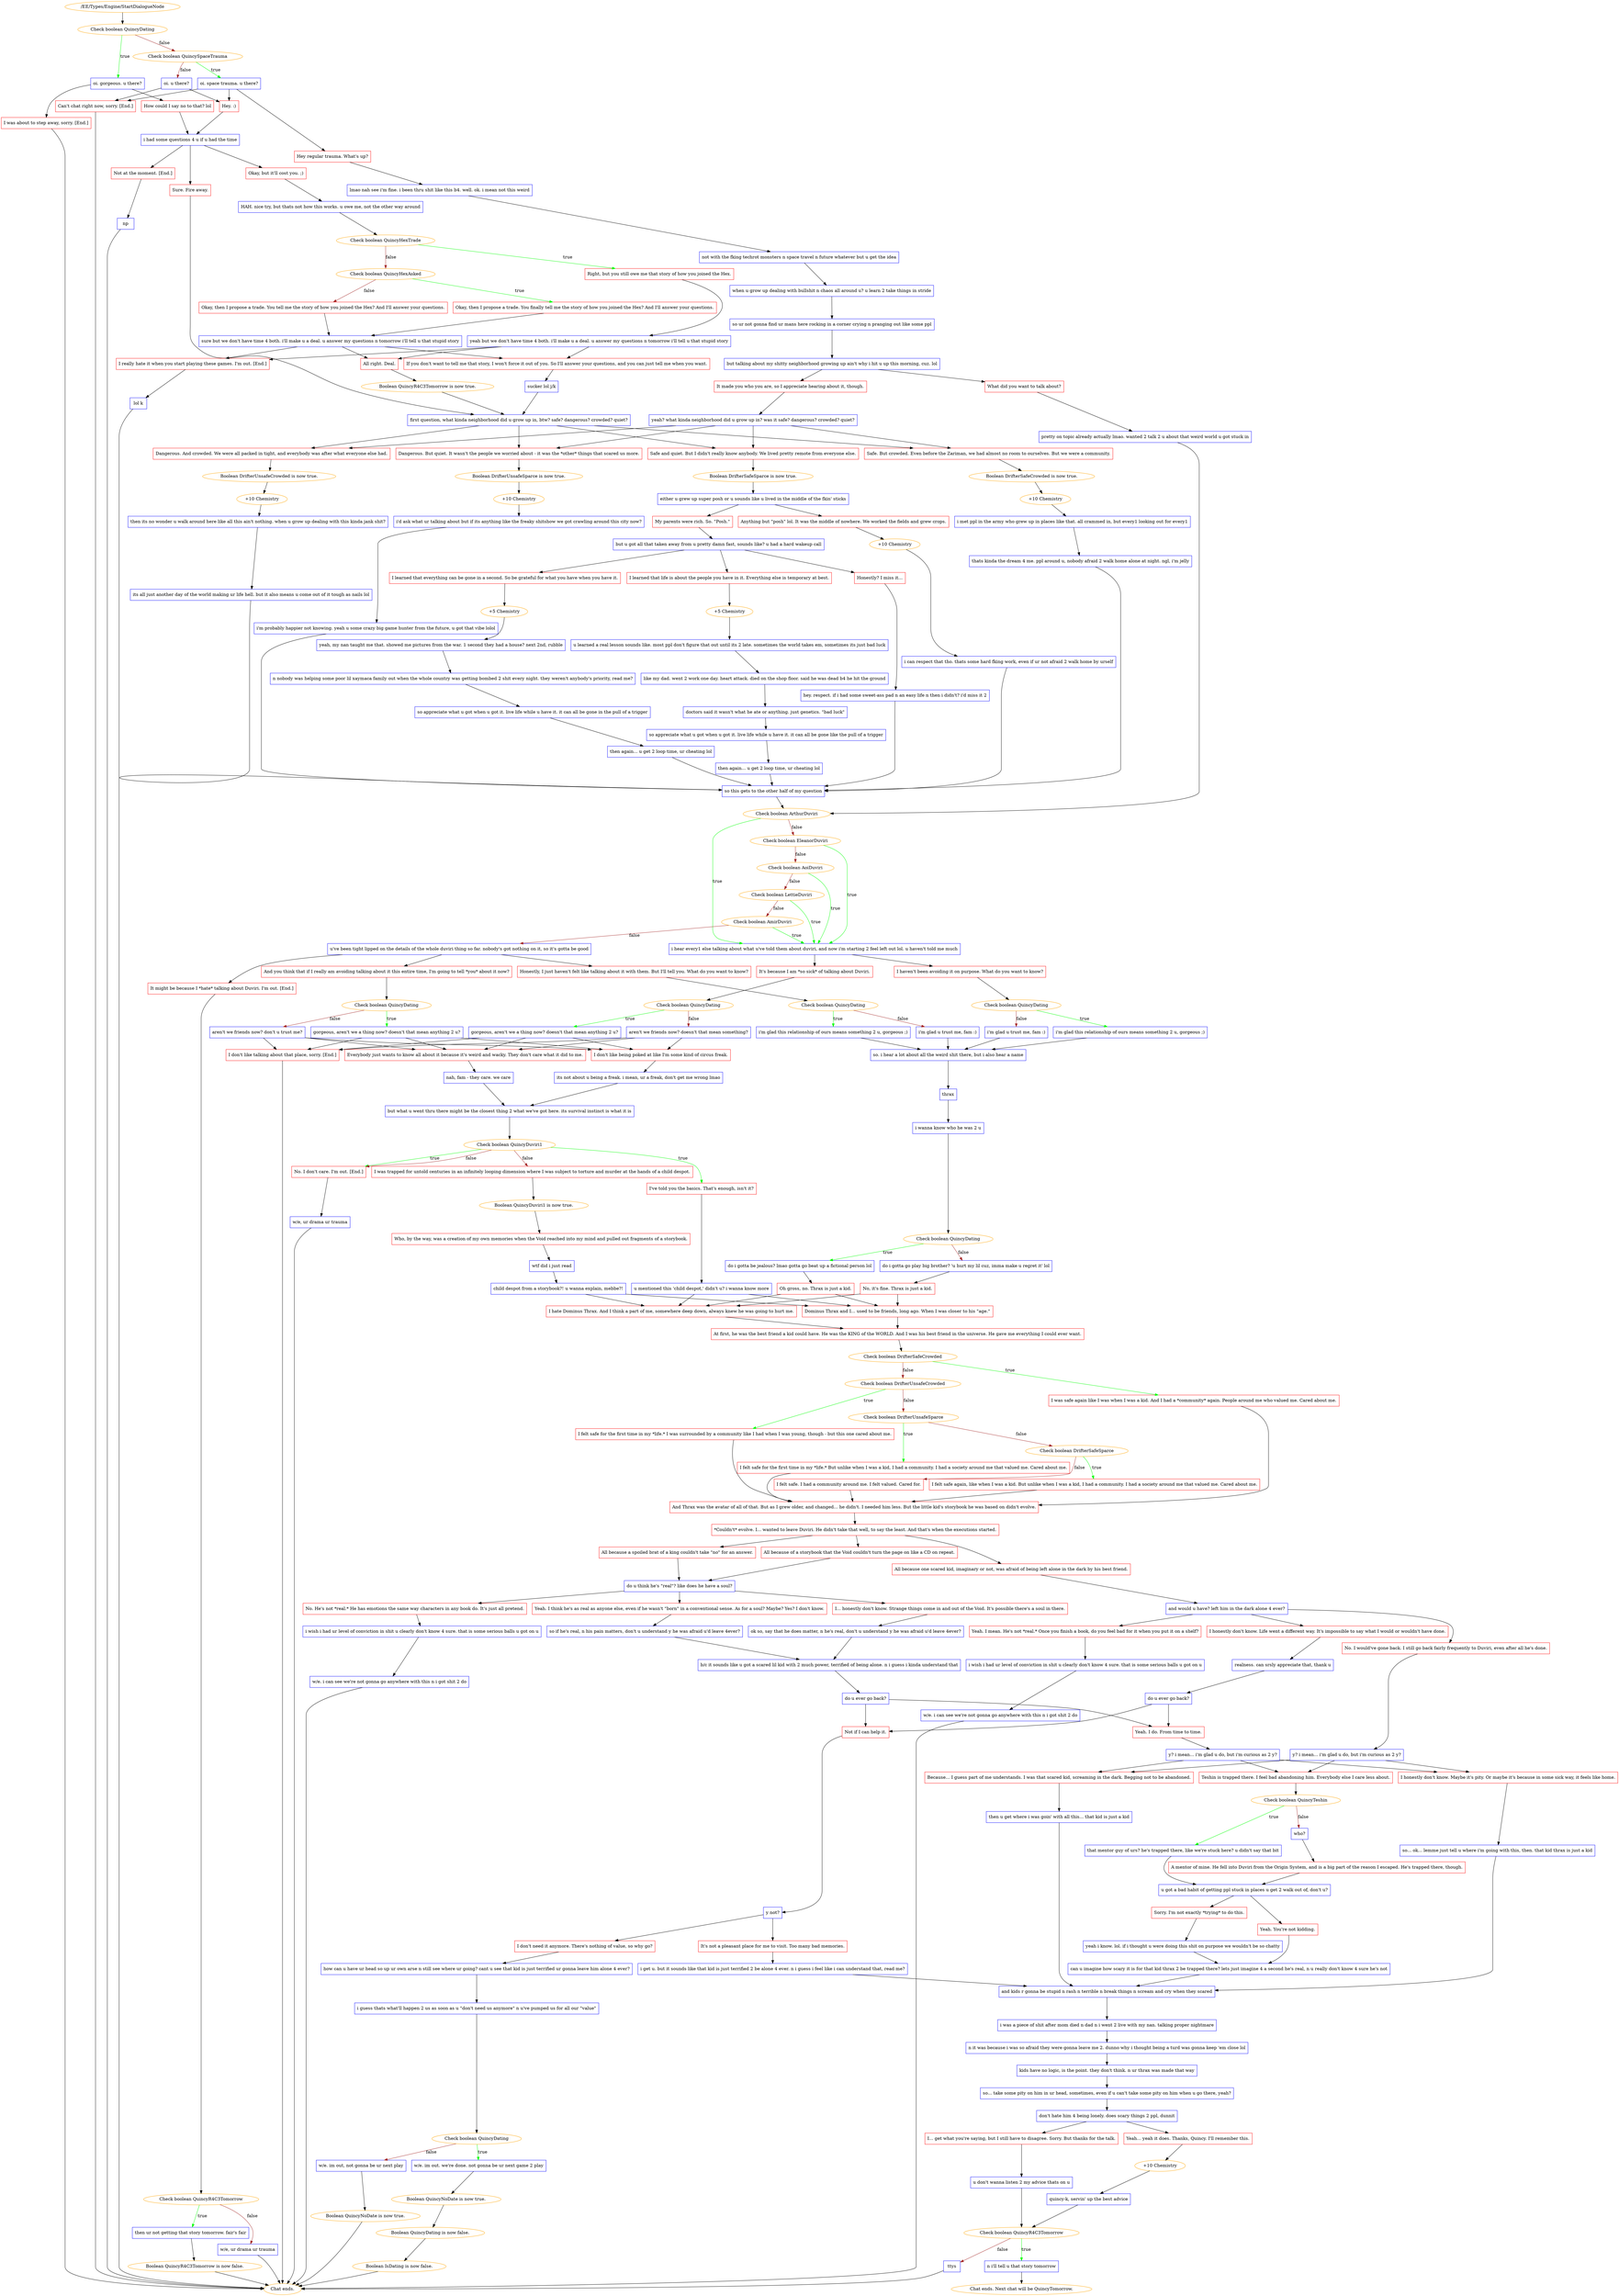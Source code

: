 digraph {
	2091 [label="/EE/Types/Engine/StartDialogueNode",color=orange];
		2091 -> 2092;
	2092 [label="Check boolean QuincyDating",color=orange];
		2092 -> 2095 [label=true,color=green];
		2092 -> 2093 [label=false,color=brown];
	2095 [label="oi. gorgeous. u there?",shape=box,color=blue];
		2095 -> 2094;
		2095 -> 2098;
	2093 [label="Check boolean QuincySpaceTrauma",color=orange];
		2093 -> 2096 [label=true,color=green];
		2093 -> 2097 [label=false,color=brown];
	2094 [label="How could I say no to that? lol",shape=box,color=red];
		2094 -> 2102;
	2098 [label="I was about to step away, sorry. [End.]",shape=box,color=red];
		2098 -> "Chat ends.";
	2096 [label="oi. space trauma. u there?",shape=box,color=blue];
		2096 -> 2099;
		2096 -> 2100;
		2096 -> 2101;
	2097 [label="oi. u there?",shape=box,color=blue];
		2097 -> 2100;
		2097 -> 2101;
	2102 [label="i had some questions 4 u if u had the time",shape=box,color=blue];
		2102 -> 2106;
		2102 -> 2107;
		2102 -> 2108;
	"Chat ends." [color=orange];
	2099 [label="Hey regular trauma. What's up?",shape=box,color=red];
		2099 -> 2103;
	2100 [label="Hey. :)",shape=box,color=red];
		2100 -> 2102;
	2101 [label="Can't chat right now, sorry. [End.]",shape=box,color=red];
		2101 -> "Chat ends.";
	2106 [label="Sure. Fire away.",shape=box,color=red];
		2106 -> 3560;
	2107 [label="Okay, but it'll cost you. ;)",shape=box,color=red];
		2107 -> 2111;
	2108 [label="Not at the moment. [End.]",shape=box,color=red];
		2108 -> 2109;
	2103 [label="lmao nah see i'm fine. i been thru shit like this b4. well. ok. i mean not this weird",shape=box,color=blue];
		2103 -> 2129;
	"Chat ends." [color=orange];
	3560 [label="first question, what kinda neighborhood did u grow up in, btw? safe? dangerous? crowded? quiet?",shape=box,color=blue];
		3560 -> 2136;
		3560 -> 2134;
		3560 -> 2135;
		3560 -> 2137;
	2111 [label="HAH. nice try, but thats not how this works. u owe me, not the other way around",shape=box,color=blue];
		2111 -> 2112;
	2109 [label="np",shape=box,color=blue];
		2109 -> "Chat ends.";
	2129 [label="not with the fking techrot monsters n space travel n future whatever but u get the idea",shape=box,color=blue];
		2129 -> 2128;
	2136 [label="Safe. But crowded. Even before the Zariman, we had almost no room to ourselves. But we were a community.",shape=box,color=red];
		2136 -> 2138;
	2134 [label="Dangerous. And crowded. We were all packed in tight, and everybody was after what everyone else had.",shape=box,color=red];
		2134 -> 2139;
	2135 [label="Dangerous. But quiet. It wasn't the people we worried about - it was the *other* things that scared us more.",shape=box,color=red];
		2135 -> 2140;
	2137 [label="Safe and quiet. But I didn't really know anybody. We lived pretty remote from everyone else.",shape=box,color=red];
		2137 -> 2141;
	2112 [label="Check boolean QuincyHexTrade",color=orange];
		2112 -> 2116 [label=true,color=green];
		2112 -> 2113 [label=false,color=brown];
	"Chat ends." [color=orange];
	2128 [label="when u grow up dealing with bullshit n chaos all around u? u learn 2 take things in stride",shape=box,color=blue];
		2128 -> 2127;
	2138 [label="Boolean DrifterSafeCrowded is now true.",color=orange];
		2138 -> 2142;
	2139 [label="Boolean DrifterUnsafeCrowded is now true.",color=orange];
		2139 -> 2143;
	2140 [label="Boolean DrifterUnsafeSparce is now true.",color=orange];
		2140 -> 2144;
	2141 [label="Boolean DrifterSafeSparce is now true.",color=orange];
		2141 -> 2146;
	2116 [label="Right, but you still owe me that story of how you joined the Hex.",shape=box,color=red];
		2116 -> 2117;
	2113 [label="Check boolean QuincyHexAsked",color=orange];
		2113 -> 2115 [label=true,color=green];
		2113 -> 2114 [label=false,color=brown];
	2127 [label="so ur not gonna find ur mans here rocking in a corner crying n pranging out like some ppl",shape=box,color=blue];
		2127 -> 2126;
	2142 [label="+10 Chemistry",color=orange];
		2142 -> 2154;
	2143 [label="+10 Chemistry",color=orange];
		2143 -> 2156;
	2144 [label="+10 Chemistry",color=orange];
		2144 -> 2158;
	2146 [label="either u grew up super posh or u sounds like u lived in the middle of the fkin' sticks",shape=box,color=blue];
		2146 -> 2147;
		2146 -> 2148;
	2117 [label="yeah but we don't have time 4 both. i'll make u a deal. u answer my questions n tomorrow i'll tell u that stupid story",shape=box,color=blue];
		2117 -> 2119;
		2117 -> 2121;
		2117 -> 2120;
	2115 [label="Okay, then I propose a trade. You finally tell me the story of how you joined the Hex? And I'll answer your questions.",shape=box,color=red];
		2115 -> 2118;
	2114 [label="Okay, then I propose a trade. You tell me the story of how you joined the Hex? And I'll answer your questions.",shape=box,color=red];
		2114 -> 2118;
	2126 [label="but talking about my shitty neighborhood growing up ain't why i hit u up this morning, cuz. lol",shape=box,color=blue];
		2126 -> 2130;
		2126 -> 2131;
	2154 [label="i met ppl in the army who grew up in places like that. all crammed in, but every1 looking out for every1",shape=box,color=blue];
		2154 -> 2155;
	2156 [label="then its no wonder u walk around here like all this ain't nothing. when u grow up dealing with this kinda jank shit?",shape=box,color=blue];
		2156 -> 2157;
	2158 [label="i'd ask what ur talking about but if its anything like the freaky shitshow we got crawling around this city now?",shape=box,color=blue];
		2158 -> 2159;
	2147 [label="Anything but \"posh\" lol. It was the middle of nowhere. We worked the fields and grew crops.",shape=box,color=red];
		2147 -> 2145;
	2148 [label="My parents were rich. So. \"Posh.\"",shape=box,color=red];
		2148 -> 2149;
	2119 [label="All right. Deal.",shape=box,color=red];
		2119 -> 2122;
	2121 [label="If you don't want to tell me that story, I won't force it out of you. So I'll answer your questions, and you can just tell me when you want.",shape=box,color=red];
		2121 -> 2123;
	2120 [label="I really hate it when you start playing these games. I'm out. [End.]",shape=box,color=red];
		2120 -> 2124;
	2118 [label="sure but we don't have time 4 both. i'll make u a deal. u answer my questions n tomorrow i'll tell u that stupid story",shape=box,color=blue];
		2118 -> 2119;
		2118 -> 2121;
		2118 -> 2120;
	2130 [label="What did you want to talk about?",shape=box,color=red];
		2130 -> 2133;
	2131 [label="It made you who you are, so I appreciate hearing about it, though.",shape=box,color=red];
		2131 -> 2132;
	2155 [label="thats kinda the dream 4 me. ppl around u, nobody afraid 2 walk home alone at night. ngl, i'm jelly",shape=box,color=blue];
		2155 -> 2172;
	2157 [label="its all just another day of the world making ur life hell. but it also means u come out of it tough as nails lol",shape=box,color=blue];
		2157 -> 2172;
	2159 [label="i'm probably happier not knowing. yeah u some crazy big game hunter from the future, u got that vibe lolol",shape=box,color=blue];
		2159 -> 2172;
	2145 [label="+10 Chemistry",color=orange];
		2145 -> 2150;
	2149 [label="but u got all that taken away from u pretty damn fast, sounds like? u had a hard wakeup call",shape=box,color=blue];
		2149 -> 2152;
		2149 -> 2151;
		2149 -> 2153;
	2122 [label="Boolean QuincyR4C3Tomorrow is now true.",color=orange];
		2122 -> 3560;
	2123 [label="sucker lol j/k",shape=box,color=blue];
		2123 -> 3560;
	2124 [label="lol k",shape=box,color=blue];
		2124 -> "Chat ends.";
	2133 [label="pretty on topic already actually lmao. wanted 2 talk 2 u about that weird world u got stuck in",shape=box,color=blue];
		2133 -> 2174;
	2132 [label="yeah? what kinda neighborhood did u grow up in? was it safe? dangerous? crowded? quiet?",shape=box,color=blue];
		2132 -> 2136;
		2132 -> 2134;
		2132 -> 2135;
		2132 -> 2137;
	2172 [label="so this gets to the other half of my question",shape=box,color=blue];
		2172 -> 2174;
	2150 [label="i can respect that tho. thats some hard fking work, even if ur not afraid 2 walk home by urself",shape=box,color=blue];
		2150 -> 2172;
	2152 [label="Honestly? I miss it...",shape=box,color=red];
		2152 -> 2160;
	2151 [label="I learned that everything can be gone in a second. So be grateful for what you have when you have it.",shape=box,color=red];
		2151 -> 2161;
	2153 [label="I learned that life is about the people you have in it. Everything else is temporary at best.",shape=box,color=red];
		2153 -> 2163;
	"Chat ends." [color=orange];
	2174 [label="Check boolean ArthurDuviri",color=orange];
		2174 -> 2178 [label=true,color=green];
		2174 -> 2173 [label=false,color=brown];
	2160 [label="hey. respect. if i had some sweet-ass pad n an easy life n then i didn't? i'd miss it 2",shape=box,color=blue];
		2160 -> 2172;
	2161 [label="+5 Chemistry",color=orange];
		2161 -> 2162;
	2163 [label="+5 Chemistry",color=orange];
		2163 -> 2164;
	2178 [label="i hear every1 else talking about what u've told them about duviri, and now i'm starting 2 feel left out lol. u haven't told me much",shape=box,color=blue];
		2178 -> 2180;
		2178 -> 2181;
	2173 [label="Check boolean EleanorDuviri",color=orange];
		2173 -> 2178 [label=true,color=green];
		2173 -> 2176 [label=false,color=brown];
	2162 [label="yeah, my nan taught me that. showed me pictures from the war. 1 second they had a house? next 2nd, rubble",shape=box,color=blue];
		2162 -> 2165;
	2164 [label="u learned a real lesson sounds like. most ppl don't figure that out until its 2 late. sometimes the world takes em, sometimes its just bad luck",shape=box,color=blue];
		2164 -> 2166;
	2180 [label="I haven't been avoiding it on purpose. What do you want to know?",shape=box,color=red];
		2180 -> 2185;
	2181 [label="It's because I am *so sick* of talking about Duviri.",shape=box,color=red];
		2181 -> 2186;
	2176 [label="Check boolean AoiDuviri",color=orange];
		2176 -> 2178 [label=true,color=green];
		2176 -> 2175 [label=false,color=brown];
	2165 [label="n nobody was helping some poor lil xaymaca family out when the whole country was getting bombed 2 shit every night. they weren't anybody's priority, read me?",shape=box,color=blue];
		2165 -> 2168;
	2166 [label="like my dad. went 2 work one day. heart attack. died on the shop floor. said he was dead b4 he hit the ground",shape=box,color=blue];
		2166 -> 2167;
	2185 [label="Check boolean QuincyDating",color=orange];
		2185 -> 2190 [label=true,color=green];
		2185 -> 2191 [label=false,color=brown];
	2186 [label="Check boolean QuincyDating",color=orange];
		2186 -> 2192 [label=true,color=green];
		2186 -> 2193 [label=false,color=brown];
	2175 [label="Check boolean LettieDuviri",color=orange];
		2175 -> 2178 [label=true,color=green];
		2175 -> 2177 [label=false,color=brown];
	2168 [label="so appreciate what u got when u got it. live life while u have it. it can all be gone in the pull of a trigger",shape=box,color=blue];
		2168 -> 2171;
	2167 [label="doctors said it wasn't what he ate or anything. just genetics. \"bad luck\"",shape=box,color=blue];
		2167 -> 2169;
	2190 [label="i'm glad this relationship of ours means something 2 u, gorgeous ;)",shape=box,color=blue];
		2190 -> 2207;
	2191 [label="i'm glad u trust me, fam :)",shape=box,color=blue];
		2191 -> 2207;
	2192 [label="gorgeous, aren't we a thing now? doesn't that mean anything 2 u?",shape=box,color=blue];
		2192 -> 2204;
		2192 -> 2206;
		2192 -> 2205;
	2193 [label="aren't we friends now? doesn't that mean something?",shape=box,color=blue];
		2193 -> 2204;
		2193 -> 2206;
		2193 -> 2205;
	2177 [label="Check boolean AmirDuviri",color=orange];
		2177 -> 2178 [label=true,color=green];
		2177 -> 2179 [label=false,color=brown];
	2171 [label="then again... u get 2 loop time, ur cheating lol",shape=box,color=blue];
		2171 -> 2172;
	2169 [label="so appreciate what u got when u got it. live life while u have it. it can all be gone like the pull of a trigger",shape=box,color=blue];
		2169 -> 2170;
	2207 [label="so. i hear a lot about all the weird shit there, but i also hear a name",shape=box,color=blue];
		2207 -> 2212;
	2204 [label="Everybody just wants to know all about it because it's weird and wacky. They don't care what it did to me.",shape=box,color=red];
		2204 -> 2208;
	2206 [label="I don't like being poked at like I'm some kind of circus freak.",shape=box,color=red];
		2206 -> 2209;
	2205 [label="I don't like talking about that place, sorry. [End.]",shape=box,color=red];
		2205 -> "Chat ends.";
	2179 [label="u've been tight lipped on the details of the whole duviri thing so far. nobody's got nothing on it, so it's gotta be good",shape=box,color=blue];
		2179 -> 2182;
		2179 -> 2183;
		2179 -> 2184;
	2170 [label="then again... u get 2 loop time, ur cheating lol",shape=box,color=blue];
		2170 -> 2172;
	2212 [label="thrax",shape=box,color=blue];
		2212 -> 2213;
	2208 [label="nah, fam - they care. we care",shape=box,color=blue];
		2208 -> 2211;
	2209 [label="its not about u being a freak. i mean, ur a freak, don't get me wrong lmao",shape=box,color=blue];
		2209 -> 2211;
	"Chat ends." [color=orange];
	2182 [label="Honestly, I just haven't felt like talking about it with them. But I'll tell you. What do you want to know?",shape=box,color=red];
		2182 -> 2188;
	2183 [label="And you think that if I really am avoiding talking about it this entire time, I'm going to tell *you* about it now?",shape=box,color=red];
		2183 -> 2187;
	2184 [label="It might be because I *hate* talking about Duviri. I'm out. [End.]",shape=box,color=red];
		2184 -> 2189;
	2213 [label="i wanna know who he was 2 u",shape=box,color=blue];
		2213 -> 2214;
	2211 [label="but what u went thru there might be the closest thing 2 what we've got here. its survival instinct is what it is",shape=box,color=blue];
		2211 -> 2219;
	2188 [label="Check boolean QuincyDating",color=orange];
		2188 -> 2194 [label=true,color=green];
		2188 -> 2196 [label=false,color=brown];
	2187 [label="Check boolean QuincyDating",color=orange];
		2187 -> 2195 [label=true,color=green];
		2187 -> 2197 [label=false,color=brown];
	2189 [label="Check boolean QuincyR4C3Tomorrow",color=orange];
		2189 -> 2199 [label=true,color=green];
		2189 -> 2198 [label=false,color=brown];
	2214 [label="Check boolean QuincyDating",color=orange];
		2214 -> 2215 [label=true,color=green];
		2214 -> 2216 [label=false,color=brown];
	2219 [label="Check boolean QuincyDuviri1",color=orange];
		2219 -> 2220 [label=true,color=green];
		2219 -> 2222 [label=true,color=green];
		2219 -> 2221 [label=false,color=brown];
		2219 -> 2222 [label=false,color=brown];
	2194 [label="i'm glad this relationship of ours means something 2 u, gorgeous ;)",shape=box,color=blue];
		2194 -> 2207;
	2196 [label="i'm glad u trust me, fam :)",shape=box,color=blue];
		2196 -> 2207;
	2195 [label="gorgeous, aren't we a thing now? doesn't that mean anything 2 u?",shape=box,color=blue];
		2195 -> 2204;
		2195 -> 2206;
		2195 -> 2205;
	2197 [label="aren't we friends now? don't u trust me?",shape=box,color=blue];
		2197 -> 2204;
		2197 -> 2206;
		2197 -> 2205;
	2199 [label="then ur not getting that story tomorrow. fair's fair",shape=box,color=blue];
		2199 -> 2201;
	2198 [label="w/e, ur drama ur trauma",shape=box,color=blue];
		2198 -> "Chat ends.";
	2215 [label="do i gotta be jealous? lmao gotta go beat up a fictional person lol",shape=box,color=blue];
		2215 -> 2217;
	2216 [label="do i gotta go play big brother? 'u hurt my lil cuz, imma make u regret it' lol",shape=box,color=blue];
		2216 -> 2218;
	2220 [label="I've told you the basics. That's enough, isn't it?",shape=box,color=red];
		2220 -> 2223;
	2222 [label="No. I don't care. I'm out. [End.]",shape=box,color=red];
		2222 -> 2224;
	2221 [label="I was trapped for untold centuries in an infinitely looping dimension where I was subject to torture and murder at the hands of a child despot.",shape=box,color=red];
		2221 -> 2200;
	2201 [label="Boolean QuincyR4C3Tomorrow is now false.",color=orange];
		2201 -> "Chat ends.";
	"Chat ends." [color=orange];
	2217 [label="Oh gross, no. Thrax is just a kid.",shape=box,color=red];
		2217 -> 2230;
		2217 -> 2229;
	2218 [label="No, it's fine. Thrax is just a kid.",shape=box,color=red];
		2218 -> 2229;
		2218 -> 2230;
	2223 [label="u mentioned this 'child despot,' didn't u? i wanna know more",shape=box,color=blue];
		2223 -> 2229;
		2223 -> 2230;
	2224 [label="w/e, ur drama ur trauma",shape=box,color=blue];
		2224 -> "Chat ends.";
	2200 [label="Boolean QuincyDuviri1 is now true.",color=orange];
		2200 -> 2227;
	"Chat ends." [color=orange];
	2230 [label="I hate Dominus Thrax. And I think a part of me, somewhere deep down, always knew he was going to hurt me.",shape=box,color=red];
		2230 -> 2231;
	2229 [label="Dominus Thrax and I... used to be friends, long ago. When I was closer to his \"age.\"",shape=box,color=red];
		2229 -> 2231;
	"Chat ends." [color=orange];
	2227 [label="Who, by the way, was a creation of my own memories when the Void reached into my mind and pulled out fragments of a storybook.",shape=box,color=red];
		2227 -> 2226;
	2231 [label="At first, he was the best friend a kid could have. He was the KING of the WORLD. And I was his best friend in the universe. He gave me everything I could ever want.",shape=box,color=red];
		2231 -> 2232;
	2226 [label="wtf did i just read",shape=box,color=blue];
		2226 -> 2228;
	2232 [label="Check boolean DrifterSafeCrowded",color=orange];
		2232 -> 2236 [label=true,color=green];
		2232 -> 2233 [label=false,color=brown];
	2228 [label="child despot from a storybook?! u wanna explain, mebbe?!",shape=box,color=blue];
		2228 -> 2229;
		2228 -> 2230;
	2236 [label="I was safe again like I was when I was a kid. And I had a *community* again. People around me who valued me. Cared about me.",shape=box,color=red];
		2236 -> 2241;
	2233 [label="Check boolean DrifterUnsafeCrowded",color=orange];
		2233 -> 2237 [label=true,color=green];
		2233 -> 2234 [label=false,color=brown];
	2241 [label="And Thrax was the avatar of all of that. But as I grew older, and changed... he didn't. I needed him less. But the little kid's storybook he was based on didn't evolve.",shape=box,color=red];
		2241 -> 2242;
	2237 [label="I felt safe for the first time in my *life.* I was surrounded by a community like I had when I was young, though - but this one cared about me.",shape=box,color=red];
		2237 -> 2241;
	2234 [label="Check boolean DrifterUnsafeSparce",color=orange];
		2234 -> 2238 [label=true,color=green];
		2234 -> 2235 [label=false,color=brown];
	2242 [label="*Couldn't* evolve. I... wanted to leave Duviri. He didn't take that well, to say the least. And that's when the executions started.",shape=box,color=red];
		2242 -> 2245;
		2242 -> 2244;
		2242 -> 2243;
	2238 [label="I felt safe for the first time in my *life.* But unlike when I was a kid, I had a community. I had a society around me that valued me. Cared about me.",shape=box,color=red];
		2238 -> 2241;
	2235 [label="Check boolean DrifterSafeSparce",color=orange];
		2235 -> 2239 [label=true,color=green];
		2235 -> 2240 [label=false,color=brown];
	2245 [label="All because a spoiled brat of a king couldn't take \"no\" for an answer.",shape=box,color=red];
		2245 -> 2246;
	2244 [label="All because of a storybook that the Void couldn't turn the page on like a CD on repeat.",shape=box,color=red];
		2244 -> 2246;
	2243 [label="All because one scared kid, imaginary or not, was afraid of being left alone in the dark by his best friend.",shape=box,color=red];
		2243 -> 2247;
	2239 [label="I felt safe again, like when I was a kid. But unlike when I was a kid, I had a community. I had a society around me that valued me. Cared about me.",shape=box,color=red];
		2239 -> 2241;
	2240 [label="I felt safe. I had a community around me. I felt valued. Cared for.",shape=box,color=red];
		2240 -> 2241;
	2246 [label="do u think he's \"real\"? like does he have a soul?",shape=box,color=blue];
		2246 -> 2248;
		2246 -> 2249;
		2246 -> 2250;
	2247 [label="and would u have? left him in the dark alone 4 ever?",shape=box,color=blue];
		2247 -> 2253;
		2247 -> 2252;
		2247 -> 2251;
	2248 [label="Yeah. I think he's as real as anyone else, even if he wasn't \"born\" in a conventional sense. As for a soul? Maybe? Yes? I don't know.",shape=box,color=red];
		2248 -> 2260;
	2249 [label="I... honestly don't know. Strange things come in and out of the Void. It's possible there's a soul in there.",shape=box,color=red];
		2249 -> 2257;
	2250 [label="No. He's not *real.* He has emotions the same way characters in any book do. It's just all pretend.",shape=box,color=red];
		2250 -> 2254;
	2253 [label="No. I would've gone back. I still go back fairly frequently to Duviri, even after all he's done.",shape=box,color=red];
		2253 -> 2261;
	2252 [label="Yeah. I mean. He's not *real.* Once you finish a book, do you feel bad for it when you put it on a shelf?",shape=box,color=red];
		2252 -> 2263;
	2251 [label="I honestly don't know. Life went a different way. It's impossible to say what I would or wouldn't have done.",shape=box,color=red];
		2251 -> 2266;
	2260 [label="so if he's real, n his pain matters, don't u understand y he was afraid u'd leave 4ever?",shape=box,color=blue];
		2260 -> 2258;
	2257 [label="ok so, say that he does matter, n he's real, don't u understand y he was afraid u'd leave 4ever?",shape=box,color=blue];
		2257 -> 2258;
	2254 [label="i wish i had ur level of conviction in shit u clearly don't know 4 sure. that is some serious balls u got on u",shape=box,color=blue];
		2254 -> 2255;
	2261 [label="y? i mean... i'm glad u do, but i'm curious as 2 y?",shape=box,color=blue];
		2261 -> 2269;
		2261 -> 2270;
		2261 -> 2271;
	2263 [label="i wish i had ur level of conviction in shit u clearly don't know 4 sure. that is some serious balls u got on u",shape=box,color=blue];
		2263 -> 2264;
	2266 [label="realness. can srsly appreciate that, thank u",shape=box,color=blue];
		2266 -> 2265;
	2258 [label="b/c it sounds like u got a scared lil kid with 2 much power, terrified of being alone. n i guess i kinda understand that",shape=box,color=blue];
		2258 -> 2259;
	2255 [label="w/e. i can see we're not gonna go anywhere with this n i got shit 2 do",shape=box,color=blue];
		2255 -> "Chat ends.";
	2269 [label="Because... I guess part of me understands. I was that scared kid, screaming in the dark. Begging not to be abandoned.",shape=box,color=red];
		2269 -> 2281;
	2270 [label="I honestly don't know. Maybe it's pity. Or maybe it's because in some sick way, it feels like home.",shape=box,color=red];
		2270 -> 2282;
	2271 [label="Teshin is trapped there. I feel bad abandoning him. Everybody else I care less about.",shape=box,color=red];
		2271 -> 2272;
	2264 [label="w/e. i can see we're not gonna go anywhere with this n i got shit 2 do",shape=box,color=blue];
		2264 -> "Chat ends.";
	2265 [label="do u ever go back?",shape=box,color=blue];
		2265 -> 2268;
		2265 -> 2267;
	2259 [label="do u ever go back?",shape=box,color=blue];
		2259 -> 2268;
		2259 -> 2267;
	"Chat ends." [color=orange];
	2281 [label="then u get where i was goin' with all this... that kid is just a kid",shape=box,color=blue];
		2281 -> 2283;
	2282 [label="so... ok... lemme just tell u where i'm going with this, then. that kid thrax is just a kid",shape=box,color=blue];
		2282 -> 2283;
	2272 [label="Check boolean QuincyTeshin",color=orange];
		2272 -> 2273 [label=true,color=green];
		2272 -> 2274 [label=false,color=brown];
	"Chat ends." [color=orange];
	2268 [label="Yeah. I do. From time to time.",shape=box,color=red];
		2268 -> 2284;
	2267 [label="Not if I can help it.",shape=box,color=red];
		2267 -> 2285;
	2283 [label="and kids r gonna be stupid n rash n terrible n break things n scream and cry when they scared",shape=box,color=blue];
		2283 -> 2289;
	2273 [label="that mentor guy of urs? he's trapped there, like we're stuck here? u didn't say that bit",shape=box,color=blue];
		2273 -> 2276;
	2274 [label="who?",shape=box,color=blue];
		2274 -> 2275;
	2284 [label="y? i mean... i'm glad u do, but i'm curious as 2 y?",shape=box,color=blue];
		2284 -> 2271;
		2284 -> 2269;
		2284 -> 2270;
	2285 [label="y not?",shape=box,color=blue];
		2285 -> 2310;
		2285 -> 2311;
	2289 [label="i was a piece of shit after mom died n dad n i went 2 live with my nan. talking proper nightmare",shape=box,color=blue];
		2289 -> 2296;
	2276 [label="u got a bad habit of getting ppl stuck in places u get 2 walk out of, don't u?",shape=box,color=blue];
		2276 -> 2277;
		2276 -> 2278;
	2275 [label="A mentor of mine. He fell into Duviri from the Origin System, and is a big part of the reason I escaped. He's trapped there, though.",shape=box,color=red];
		2275 -> 2276;
	2310 [label="It's not a pleasant place for me to visit. Too many bad memories.",shape=box,color=red];
		2310 -> 2314;
	2311 [label="I don't need it anymore. There's nothing of value, so why go?",shape=box,color=red];
		2311 -> 2312;
	2296 [label="n it was because i was so afraid they were gonna leave me 2. dunno why i thought being a turd was gonna keep 'em close lol",shape=box,color=blue];
		2296 -> 2297;
	2277 [label="Yeah. You're not kidding.",shape=box,color=red];
		2277 -> 2280;
	2278 [label="Sorry. I'm not exactly *trying* to do this.",shape=box,color=red];
		2278 -> 2279;
	2314 [label="i get u. but it sounds like that kid is just terrified 2 be alone 4 ever. n i guess i feel like i can understand that, read me?",shape=box,color=blue];
		2314 -> 2283;
	2312 [label="how can u have ur head so up ur own arse n still see where ur going? cant u see that kid is just terrified ur gonna leave him alone 4 ever?",shape=box,color=blue];
		2312 -> 2313;
	2297 [label="kids have no logic, is the point. they don't think. n ur thrax was made that way",shape=box,color=blue];
		2297 -> 2298;
	2280 [label="can u imagine how scary it is for that kid thrax 2 be trapped there? lets just imagine 4 a second he's real, n u really don't know 4 sure he's not",shape=box,color=blue];
		2280 -> 2283;
	2279 [label="yeah i know. lol. if i thought u were doing this shit on purpose we wouldn't be so chatty",shape=box,color=blue];
		2279 -> 2280;
	2313 [label="i guess thats what'll happen 2 us as soon as u \"don't need us anymore\" n u've pumped us for all our \"value\"",shape=box,color=blue];
		2313 -> 2286;
	2298 [label="so... take some pity on him in ur head, sometimes, even if u can't take some pity on him when u go there, yeah?",shape=box,color=blue];
		2298 -> 2299;
	2286 [label="Check boolean QuincyDating",color=orange];
		2286 -> 2287 [label=true,color=green];
		2286 -> 2288 [label=false,color=brown];
	2299 [label="don't hate him 4 being lonely. does scary things 2 ppl, dunnit",shape=box,color=blue];
		2299 -> 2300;
		2299 -> 2301;
	2287 [label="w/e. im out. we're done. not gonna be ur next game 2 play",shape=box,color=blue];
		2287 -> 2290;
	2288 [label="w/e. im out, not gonna be ur next play",shape=box,color=blue];
		2288 -> 2291;
	2300 [label="I... get what you're saying, but I still have to disagree. Sorry. But thanks for the talk.",shape=box,color=red];
		2300 -> 2303;
	2301 [label="Yeah... yeah it does. Thanks, Quincy. I'll remember this.",shape=box,color=red];
		2301 -> 2302;
	2290 [label="Boolean QuincyNoDate is now true.",color=orange];
		2290 -> 2293;
	2291 [label="Boolean QuincyNoDate is now true.",color=orange];
		2291 -> "Chat ends.";
	2303 [label="u don't wanna listen 2 my advice thats on u",shape=box,color=blue];
		2303 -> 2304;
	2302 [label="+10 Chemistry",color=orange];
		2302 -> 2309;
	2293 [label="Boolean QuincyDating is now false.",color=orange];
		2293 -> 2294;
	"Chat ends." [color=orange];
	2304 [label="Check boolean QuincyR4C3Tomorrow",color=orange];
		2304 -> 2306 [label=true,color=green];
		2304 -> 2307 [label=false,color=brown];
	2309 [label="quincy-k, servin' up the best advice",shape=box,color=blue];
		2309 -> 2304;
	2294 [label="Boolean IsDating is now false.",color=orange];
		2294 -> "Chat ends.";
	2306 [label="n i'll tell u that story tomorrow",shape=box,color=blue];
		2306 -> "Chat ends. Next chat will be QuincyTomorrow.";
	2307 [label="ttys",shape=box,color=blue];
		2307 -> "Chat ends.";
	"Chat ends." [color=orange];
	"Chat ends. Next chat will be QuincyTomorrow." [color=orange];
	"Chat ends." [color=orange];
}